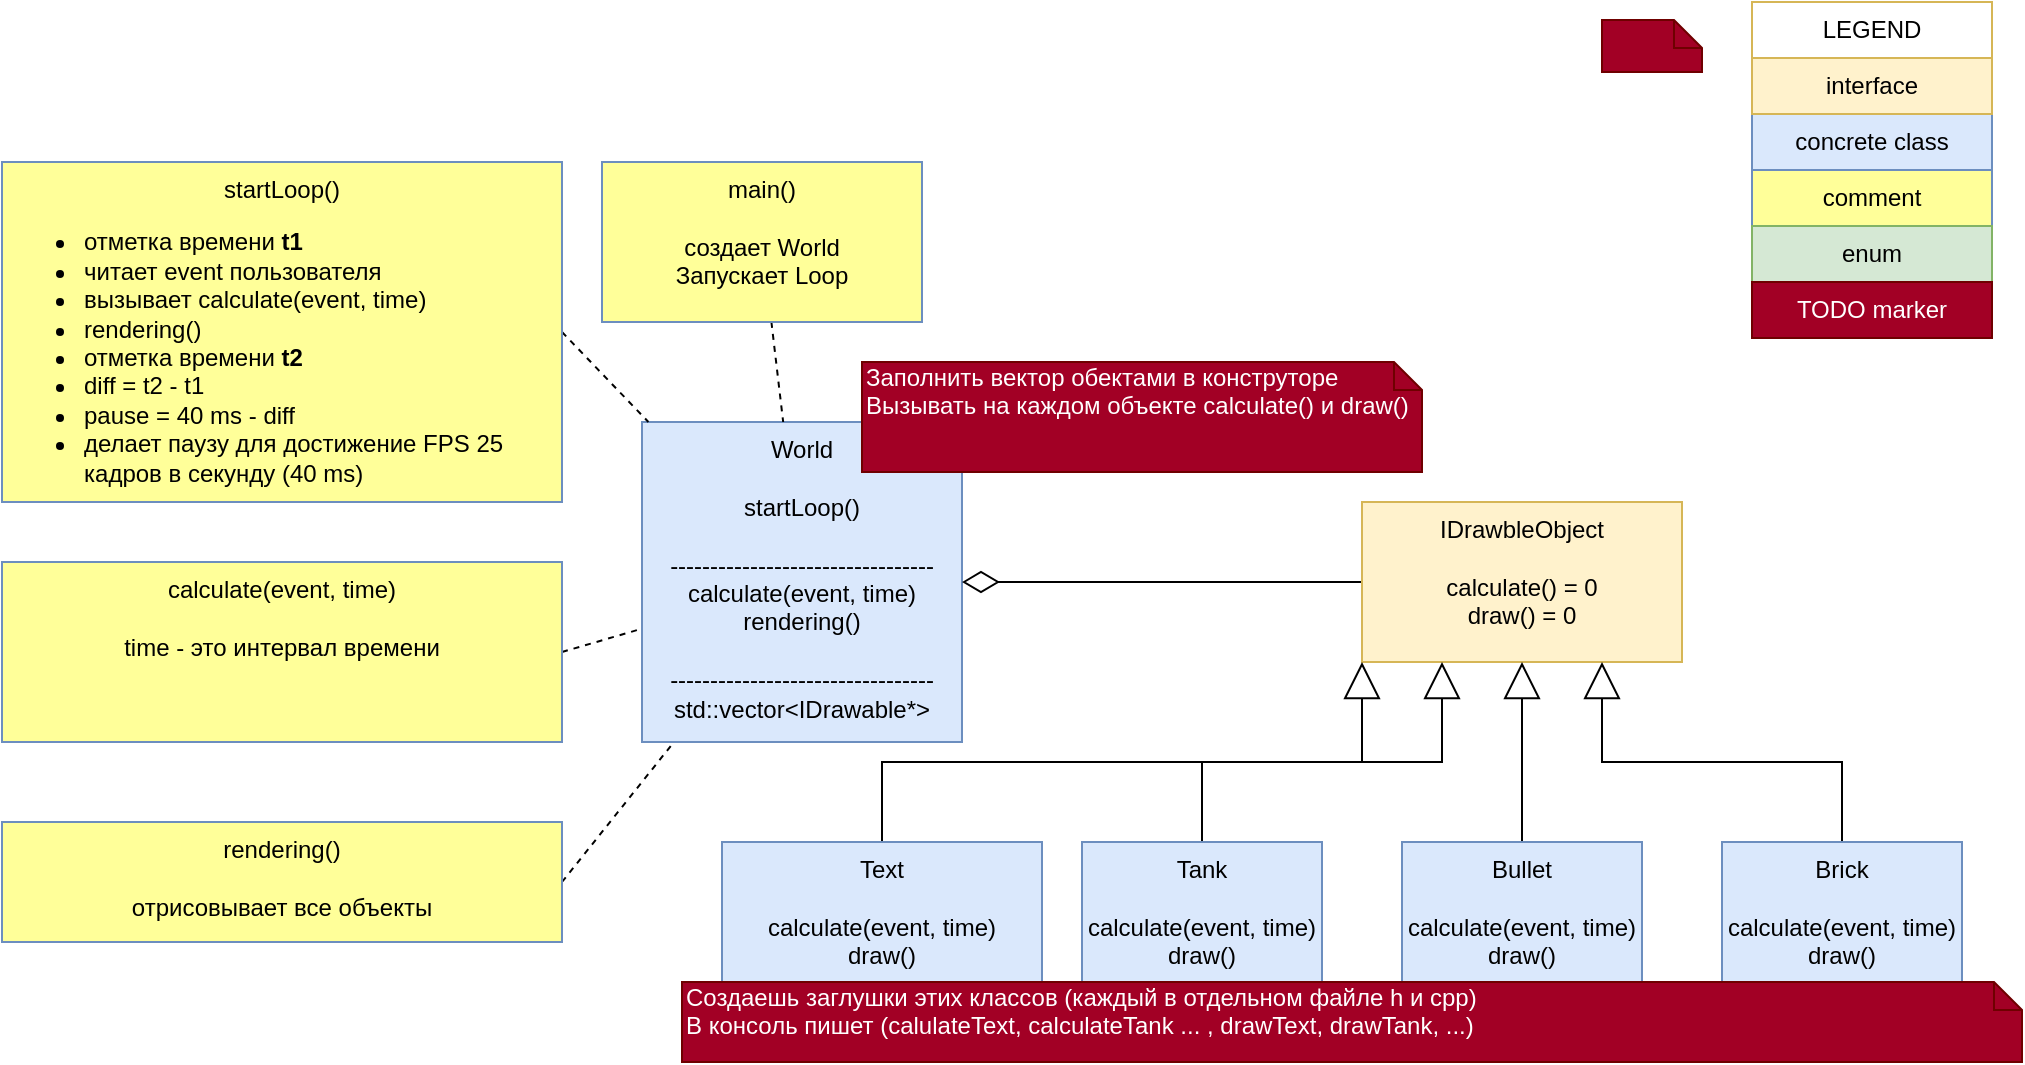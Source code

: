 <mxfile version="19.0.3" type="device" pages="2"><diagram id="rfOvEduXD6GTY9uTbbpc" name="Page-1"><mxGraphModel dx="1438" dy="1059" grid="1" gridSize="10" guides="1" tooltips="1" connect="1" arrows="1" fold="1" page="0" pageScale="1" pageWidth="850" pageHeight="1100" math="0" shadow="0"><root><mxCell id="0"/><mxCell id="1" parent="0"/><mxCell id="8uJF74u9H9sbyE2mp_Us-1" value="World&lt;br&gt;&lt;br&gt;startLoop()&lt;br&gt;&lt;br&gt;---------------------------------&lt;br&gt;calculate(event, time)&lt;br&gt;rendering()&lt;br&gt;&lt;br&gt;---------------------------------&lt;br&gt;std::vector&amp;lt;IDrawable*&amp;gt;" style="rounded=0;whiteSpace=wrap;html=1;verticalAlign=top;fillColor=#dae8fc;strokeColor=#6c8ebf;" vertex="1" parent="1"><mxGeometry x="120" y="120" width="160" height="160" as="geometry"/></mxCell><mxCell id="8uJF74u9H9sbyE2mp_Us-12" style="edgeStyle=orthogonalEdgeStyle;rounded=0;orthogonalLoop=1;jettySize=auto;html=1;exitX=0;exitY=0.5;exitDx=0;exitDy=0;entryX=1;entryY=0.5;entryDx=0;entryDy=0;endArrow=diamondThin;endFill=0;endSize=16;" edge="1" parent="1" source="8uJF74u9H9sbyE2mp_Us-11" target="8uJF74u9H9sbyE2mp_Us-1"><mxGeometry relative="1" as="geometry"/></mxCell><mxCell id="8uJF74u9H9sbyE2mp_Us-11" value="IDrawbleObject&lt;br&gt;&lt;br&gt;calculate() = 0&lt;br&gt;draw() = 0" style="rounded=0;whiteSpace=wrap;html=1;verticalAlign=top;fillColor=#fff2cc;strokeColor=#d6b656;" vertex="1" parent="1"><mxGeometry x="480" y="160" width="160" height="80" as="geometry"/></mxCell><mxCell id="8uJF74u9H9sbyE2mp_Us-14" style="edgeStyle=orthogonalEdgeStyle;rounded=0;orthogonalLoop=1;jettySize=auto;html=1;exitX=0.5;exitY=0;exitDx=0;exitDy=0;entryX=0.25;entryY=1;entryDx=0;entryDy=0;endArrow=block;endFill=0;endSize=16;strokeWidth=1;" edge="1" parent="1" source="8uJF74u9H9sbyE2mp_Us-13" target="8uJF74u9H9sbyE2mp_Us-11"><mxGeometry relative="1" as="geometry"/></mxCell><mxCell id="8uJF74u9H9sbyE2mp_Us-13" value="Tank&lt;br&gt;&lt;br&gt;calculate(event, time)&lt;br&gt;draw()" style="rounded=0;whiteSpace=wrap;html=1;verticalAlign=middle;fillColor=#dae8fc;strokeColor=#6c8ebf;" vertex="1" parent="1"><mxGeometry x="340" y="330" width="120" height="70" as="geometry"/></mxCell><mxCell id="8uJF74u9H9sbyE2mp_Us-17" style="edgeStyle=orthogonalEdgeStyle;rounded=0;orthogonalLoop=1;jettySize=auto;html=1;exitX=0.5;exitY=0;exitDx=0;exitDy=0;entryX=0.5;entryY=1;entryDx=0;entryDy=0;endArrow=block;endFill=0;endSize=16;strokeWidth=1;" edge="1" parent="1" source="8uJF74u9H9sbyE2mp_Us-16" target="8uJF74u9H9sbyE2mp_Us-11"><mxGeometry relative="1" as="geometry"/></mxCell><mxCell id="8uJF74u9H9sbyE2mp_Us-16" value="Bullet&lt;br&gt;&lt;br&gt;calculate(event, time)&lt;br&gt;draw()" style="rounded=0;whiteSpace=wrap;html=1;verticalAlign=middle;fillColor=#dae8fc;strokeColor=#6c8ebf;" vertex="1" parent="1"><mxGeometry x="500" y="330" width="120" height="70" as="geometry"/></mxCell><mxCell id="8uJF74u9H9sbyE2mp_Us-19" style="edgeStyle=orthogonalEdgeStyle;rounded=0;orthogonalLoop=1;jettySize=auto;html=1;exitX=0.5;exitY=0;exitDx=0;exitDy=0;entryX=0.75;entryY=1;entryDx=0;entryDy=0;endArrow=block;endFill=0;endSize=16;strokeWidth=1;" edge="1" parent="1" source="8uJF74u9H9sbyE2mp_Us-18" target="8uJF74u9H9sbyE2mp_Us-11"><mxGeometry relative="1" as="geometry"/></mxCell><mxCell id="8uJF74u9H9sbyE2mp_Us-18" value="Brick&lt;br&gt;&lt;br&gt;calculate(event, time)&lt;br&gt;draw()" style="rounded=0;whiteSpace=wrap;html=1;verticalAlign=middle;fillColor=#dae8fc;strokeColor=#6c8ebf;" vertex="1" parent="1"><mxGeometry x="660" y="330" width="120" height="70" as="geometry"/></mxCell><mxCell id="8uJF74u9H9sbyE2mp_Us-21" style="edgeStyle=orthogonalEdgeStyle;rounded=0;orthogonalLoop=1;jettySize=auto;html=1;exitX=0.5;exitY=0;exitDx=0;exitDy=0;entryX=0;entryY=1;entryDx=0;entryDy=0;endArrow=block;endFill=0;endSize=16;strokeWidth=1;" edge="1" parent="1" source="8uJF74u9H9sbyE2mp_Us-20" target="8uJF74u9H9sbyE2mp_Us-11"><mxGeometry relative="1" as="geometry"/></mxCell><mxCell id="8uJF74u9H9sbyE2mp_Us-20" value="Text&lt;br&gt;&lt;br&gt;calculate(event, time)&lt;br&gt;draw()" style="rounded=0;whiteSpace=wrap;html=1;verticalAlign=middle;fillColor=#dae8fc;strokeColor=#6c8ebf;" vertex="1" parent="1"><mxGeometry x="160" y="330" width="160" height="70" as="geometry"/></mxCell><mxCell id="8uJF74u9H9sbyE2mp_Us-25" value="comment" style="whiteSpace=wrap;html=1;fillColor=#FFFF99;strokeColor=#6c8ebf;align=center;verticalAlign=top;labelBackgroundColor=none;rounded=0;" vertex="1" parent="1"><mxGeometry x="675" y="-6" width="120" height="28" as="geometry"/></mxCell><mxCell id="8uJF74u9H9sbyE2mp_Us-26" value="concrete class" style="rounded=0;whiteSpace=wrap;html=1;fillColor=#dae8fc;strokeColor=#6c8ebf;verticalAlign=top;" vertex="1" parent="1"><mxGeometry x="675" y="-34" width="120" height="28" as="geometry"/></mxCell><mxCell id="8uJF74u9H9sbyE2mp_Us-27" value="interface" style="rounded=0;whiteSpace=wrap;html=1;fillColor=#fff2cc;strokeColor=#d6b656;verticalAlign=top;" vertex="1" parent="1"><mxGeometry x="675" y="-62" width="120" height="28" as="geometry"/></mxCell><mxCell id="8uJF74u9H9sbyE2mp_Us-28" value="LEGEND" style="rounded=0;whiteSpace=wrap;html=1;fillColor=none;strokeColor=#d6b656;" vertex="1" parent="1"><mxGeometry x="675" y="-90" width="120" height="28" as="geometry"/></mxCell><mxCell id="8uJF74u9H9sbyE2mp_Us-29" value="enum" style="rounded=0;whiteSpace=wrap;html=1;fillColor=#d5e8d4;strokeColor=#82b366;verticalAlign=top;" vertex="1" parent="1"><mxGeometry x="675" y="22" width="120" height="28" as="geometry"/></mxCell><mxCell id="8uJF74u9H9sbyE2mp_Us-30" value="TODO marker" style="rounded=0;whiteSpace=wrap;html=1;fillColor=#a20025;strokeColor=#6F0000;fontColor=#ffffff;verticalAlign=top;" vertex="1" parent="1"><mxGeometry x="675" y="50" width="120" height="28" as="geometry"/></mxCell><mxCell id="8uJF74u9H9sbyE2mp_Us-31" value="&lt;span style=&quot;white-space: nowrap&quot;&gt;&lt;br&gt;&lt;/span&gt;" style="shape=note;html=1;size=14;verticalAlign=top;align=left;spacingTop=-6;labelBackgroundColor=none;fillColor=#a20025;whiteSpace=wrap;collapsible=1;strokeColor=#6F0000;fontColor=#ffffff;" vertex="1" collapsed="1" parent="1"><mxGeometry x="600" y="-81" width="50" height="26" as="geometry"><mxRectangle x="-20" y="-70" width="200" height="55" as="alternateBounds"/></mxGeometry></mxCell><mxCell id="8uJF74u9H9sbyE2mp_Us-32" value="&lt;span style=&quot;white-space: nowrap&quot;&gt;Создаешь заглушки этих классов (каждый в отдельном файле h и cpp)&lt;br&gt;В консоль пишет (calulateText, calculateTank ... , drawText, drawTank, ...)&lt;br&gt;&lt;/span&gt;" style="shape=note;html=1;size=14;verticalAlign=top;align=left;spacingTop=-6;labelBackgroundColor=none;fillColor=#a20025;whiteSpace=wrap;collapsible=1;strokeColor=#6F0000;fontColor=#ffffff;" vertex="1" parent="1"><mxGeometry x="140" y="400" width="670" height="40" as="geometry"><mxRectangle x="140" y="390" width="50" height="26" as="alternateBounds"/></mxGeometry></mxCell><mxCell id="8uJF74u9H9sbyE2mp_Us-33" value="&lt;span style=&quot;white-space: nowrap&quot;&gt;Заполнить вектор обектами в конструторе&lt;br&gt;Вызывать на каждом объекте calculate() и draw()&lt;br&gt;&lt;/span&gt;" style="shape=note;html=1;size=14;verticalAlign=top;align=left;spacingTop=-6;labelBackgroundColor=none;fillColor=#a20025;whiteSpace=wrap;collapsible=1;strokeColor=#6F0000;fontColor=#ffffff;" vertex="1" parent="1"><mxGeometry x="230" y="90" width="280" height="55" as="geometry"><mxRectangle x="260" y="120" width="50" height="26" as="alternateBounds"/></mxGeometry></mxCell><mxCell id="8uJF74u9H9sbyE2mp_Us-38" style="edgeStyle=none;rounded=0;orthogonalLoop=1;jettySize=auto;html=1;exitX=1;exitY=0.5;exitDx=0;exitDy=0;dashed=1;endArrow=none;endFill=0;endSize=16;strokeWidth=1;" edge="1" parent="1" source="8uJF74u9H9sbyE2mp_Us-35" target="8uJF74u9H9sbyE2mp_Us-1"><mxGeometry relative="1" as="geometry"/></mxCell><mxCell id="8uJF74u9H9sbyE2mp_Us-35" value="calculate(event, time)&lt;br&gt;&lt;br&gt;time - это интервал времени" style="whiteSpace=wrap;html=1;fillColor=#FFFF99;strokeColor=#6c8ebf;align=center;verticalAlign=top;labelBackgroundColor=none;rounded=0;" vertex="1" parent="1"><mxGeometry x="-200" y="190" width="280" height="90" as="geometry"/></mxCell><mxCell id="8uJF74u9H9sbyE2mp_Us-37" style="edgeStyle=none;rounded=0;orthogonalLoop=1;jettySize=auto;html=1;exitX=1;exitY=0.5;exitDx=0;exitDy=0;dashed=1;endArrow=none;endFill=0;endSize=16;strokeWidth=1;" edge="1" parent="1" source="8uJF74u9H9sbyE2mp_Us-36" target="8uJF74u9H9sbyE2mp_Us-1"><mxGeometry relative="1" as="geometry"/></mxCell><mxCell id="8uJF74u9H9sbyE2mp_Us-36" value="rendering()&lt;br&gt;&lt;br&gt;отрисовывает все объекты" style="whiteSpace=wrap;html=1;fillColor=#FFFF99;strokeColor=#6c8ebf;align=center;verticalAlign=top;labelBackgroundColor=none;rounded=0;" vertex="1" parent="1"><mxGeometry x="-200" y="320" width="280" height="60" as="geometry"/></mxCell><mxCell id="jR4WtYkOxvZ7Ark3XDZ5-1" style="edgeStyle=none;rounded=0;orthogonalLoop=1;jettySize=auto;html=1;endArrow=none;endFill=0;startSize=16;endSize=16;strokeWidth=1;dashed=1;" edge="1" parent="1" source="8uJF74u9H9sbyE2mp_Us-39" target="8uJF74u9H9sbyE2mp_Us-1"><mxGeometry relative="1" as="geometry"/></mxCell><mxCell id="8uJF74u9H9sbyE2mp_Us-39" value="main()&lt;br&gt;&lt;br&gt;создает World&lt;br&gt;Запускает Loop" style="rounded=0;whiteSpace=wrap;html=1;verticalAlign=top;fillColor=#FFFF99;strokeColor=#6c8ebf;labelBackgroundColor=none;" vertex="1" parent="1"><mxGeometry x="100" y="-10" width="160" height="80" as="geometry"/></mxCell><mxCell id="8uJF74u9H9sbyE2mp_Us-42" style="edgeStyle=none;rounded=0;orthogonalLoop=1;jettySize=auto;html=1;exitX=1;exitY=0.5;exitDx=0;exitDy=0;dashed=1;endArrow=none;endFill=0;endSize=16;strokeWidth=1;" edge="1" parent="1" source="8uJF74u9H9sbyE2mp_Us-41" target="8uJF74u9H9sbyE2mp_Us-1"><mxGeometry relative="1" as="geometry"/></mxCell><mxCell id="8uJF74u9H9sbyE2mp_Us-41" value="startLoop()&lt;br&gt;&lt;div style=&quot;text-align: left;&quot;&gt;&lt;ul&gt;&lt;li&gt;отметка времени &lt;b&gt;t1&lt;/b&gt;&lt;/li&gt;&lt;li&gt;&lt;span style=&quot;background-color: initial;&quot;&gt;читает event пользователя&lt;/span&gt;&lt;/li&gt;&lt;li&gt;вызывает calculate(event, time)&lt;br style=&quot;text-align: center;&quot;&gt;&lt;/li&gt;&lt;li&gt;rendering()&lt;/li&gt;&lt;li&gt;отметка времени &lt;b&gt;t2&lt;/b&gt;&lt;/li&gt;&lt;li&gt;diff = t2 - t1&lt;/li&gt;&lt;li&gt;pause = 40 ms - diff&lt;/li&gt;&lt;li&gt;делает паузу для достижение FPS 25 кадров в секунду (40 ms)&lt;/li&gt;&lt;/ul&gt;&lt;/div&gt;" style="whiteSpace=wrap;html=1;fillColor=#FFFF99;strokeColor=#6c8ebf;align=center;verticalAlign=top;labelBackgroundColor=none;rounded=0;" vertex="1" parent="1"><mxGeometry x="-200" y="-10" width="280" height="170" as="geometry"/></mxCell></root></mxGraphModel></diagram><diagram id="Ooo6NJwqe_H6xTdmCRz4" name="time diag"><mxGraphModel dx="1438" dy="659" grid="1" gridSize="10" guides="1" tooltips="1" connect="1" arrows="1" fold="1" page="0" pageScale="1" pageWidth="850" pageHeight="1100" math="0" shadow="0"><root><mxCell id="0"/><mxCell id="1" parent="0"/><mxCell id="qF5TOOxH9YTmctntWtJp-1" value="" style="endArrow=classic;html=1;rounded=0;dashed=1;endSize=16;strokeWidth=1;startArrow=none;" edge="1" parent="1" source="qF5TOOxH9YTmctntWtJp-14"><mxGeometry width="50" height="50" relative="1" as="geometry"><mxPoint x="-240" y="320" as="sourcePoint"/><mxPoint x="560" y="320" as="targetPoint"/></mxGeometry></mxCell><mxCell id="qF5TOOxH9YTmctntWtJp-2" value="t" style="text;strokeColor=none;fillColor=none;align=left;verticalAlign=middle;spacingLeft=4;spacingRight=4;overflow=hidden;points=[[0,0.5],[1,0.5]];portConstraint=eastwest;rotatable=0;dashed=1;" vertex="1" parent="1"><mxGeometry x="550" y="330" width="20" height="30" as="geometry"/></mxCell><mxCell id="qF5TOOxH9YTmctntWtJp-3" value="t1" style="ellipse;whiteSpace=wrap;html=1;dashed=1;" vertex="1" parent="1"><mxGeometry x="-90" y="310" width="20" height="20" as="geometry"/></mxCell><mxCell id="qF5TOOxH9YTmctntWtJp-4" value="" style="endArrow=none;html=1;rounded=0;dashed=1;endSize=16;strokeWidth=1;" edge="1" parent="1" target="qF5TOOxH9YTmctntWtJp-3"><mxGeometry width="50" height="50" relative="1" as="geometry"><mxPoint x="-240" y="320" as="sourcePoint"/><mxPoint x="560" y="320" as="targetPoint"/></mxGeometry></mxCell><mxCell id="qF5TOOxH9YTmctntWtJp-5" value="t2" style="ellipse;whiteSpace=wrap;html=1;dashed=1;" vertex="1" parent="1"><mxGeometry x="-50" y="310" width="20" height="20" as="geometry"/></mxCell><mxCell id="qF5TOOxH9YTmctntWtJp-6" value="" style="endArrow=none;html=1;rounded=0;dashed=1;endSize=16;strokeWidth=1;startArrow=none;" edge="1" parent="1" source="qF5TOOxH9YTmctntWtJp-3" target="qF5TOOxH9YTmctntWtJp-5"><mxGeometry width="50" height="50" relative="1" as="geometry"><mxPoint x="-70" y="320" as="sourcePoint"/><mxPoint x="560" y="320" as="targetPoint"/></mxGeometry></mxCell><mxCell id="qF5TOOxH9YTmctntWtJp-7" value="" style="endArrow=none;html=1;rounded=0;endSize=16;strokeWidth=1;" edge="1" parent="1"><mxGeometry width="50" height="50" relative="1" as="geometry"><mxPoint x="-80" y="400" as="sourcePoint"/><mxPoint x="-80" y="240" as="targetPoint"/></mxGeometry></mxCell><mxCell id="qF5TOOxH9YTmctntWtJp-8" value="" style="endArrow=none;html=1;rounded=0;endSize=16;strokeWidth=1;" edge="1" parent="1"><mxGeometry width="50" height="50" relative="1" as="geometry"><mxPoint x="80" y="400" as="sourcePoint"/><mxPoint x="80" y="240" as="targetPoint"/></mxGeometry></mxCell><mxCell id="qF5TOOxH9YTmctntWtJp-9" value="" style="endArrow=none;html=1;rounded=0;endSize=16;strokeWidth=1;" edge="1" parent="1"><mxGeometry width="50" height="50" relative="1" as="geometry"><mxPoint x="240" y="400" as="sourcePoint"/><mxPoint x="240" y="240" as="targetPoint"/></mxGeometry></mxCell><mxCell id="qF5TOOxH9YTmctntWtJp-10" value="" style="endArrow=none;html=1;rounded=0;endSize=16;strokeWidth=1;" edge="1" parent="1"><mxGeometry width="50" height="50" relative="1" as="geometry"><mxPoint x="400" y="400" as="sourcePoint"/><mxPoint x="400" y="240" as="targetPoint"/></mxGeometry></mxCell><mxCell id="qF5TOOxH9YTmctntWtJp-12" value="pause" style="endArrow=classic;startArrow=classic;html=1;rounded=0;endSize=16;strokeWidth=1;startSize=16;" edge="1" parent="1"><mxGeometry width="50" height="50" relative="1" as="geometry"><mxPoint x="-40" y="360" as="sourcePoint"/><mxPoint x="80" y="360" as="targetPoint"/></mxGeometry></mxCell><mxCell id="qF5TOOxH9YTmctntWtJp-13" value="t1" style="ellipse;whiteSpace=wrap;html=1;dashed=1;" vertex="1" parent="1"><mxGeometry x="70" y="310" width="20" height="20" as="geometry"/></mxCell><mxCell id="qF5TOOxH9YTmctntWtJp-15" value="" style="endArrow=none;html=1;rounded=0;dashed=1;endSize=16;strokeWidth=1;startArrow=none;" edge="1" parent="1" source="qF5TOOxH9YTmctntWtJp-13" target="qF5TOOxH9YTmctntWtJp-14"><mxGeometry width="50" height="50" relative="1" as="geometry"><mxPoint x="90" y="320" as="sourcePoint"/><mxPoint x="720" y="320" as="targetPoint"/></mxGeometry></mxCell><mxCell id="qF5TOOxH9YTmctntWtJp-16" value="pause" style="endArrow=classic;startArrow=classic;html=1;rounded=0;endSize=16;strokeWidth=1;startSize=16;" edge="1" parent="1"><mxGeometry width="50" height="50" relative="1" as="geometry"><mxPoint x="180" y="360" as="sourcePoint"/><mxPoint x="240" y="360" as="targetPoint"/></mxGeometry></mxCell><mxCell id="qF5TOOxH9YTmctntWtJp-14" value="t2" style="ellipse;whiteSpace=wrap;html=1;dashed=1;" vertex="1" parent="1"><mxGeometry x="170" y="310" width="20" height="20" as="geometry"/></mxCell><mxCell id="qF5TOOxH9YTmctntWtJp-17" value="" style="endArrow=none;html=1;rounded=0;dashed=1;endSize=16;strokeWidth=1;startArrow=none;" edge="1" parent="1" source="qF5TOOxH9YTmctntWtJp-5" target="qF5TOOxH9YTmctntWtJp-14"><mxGeometry width="50" height="50" relative="1" as="geometry"><mxPoint x="-30" y="320" as="sourcePoint"/><mxPoint x="560" y="320" as="targetPoint"/></mxGeometry></mxCell></root></mxGraphModel></diagram></mxfile>